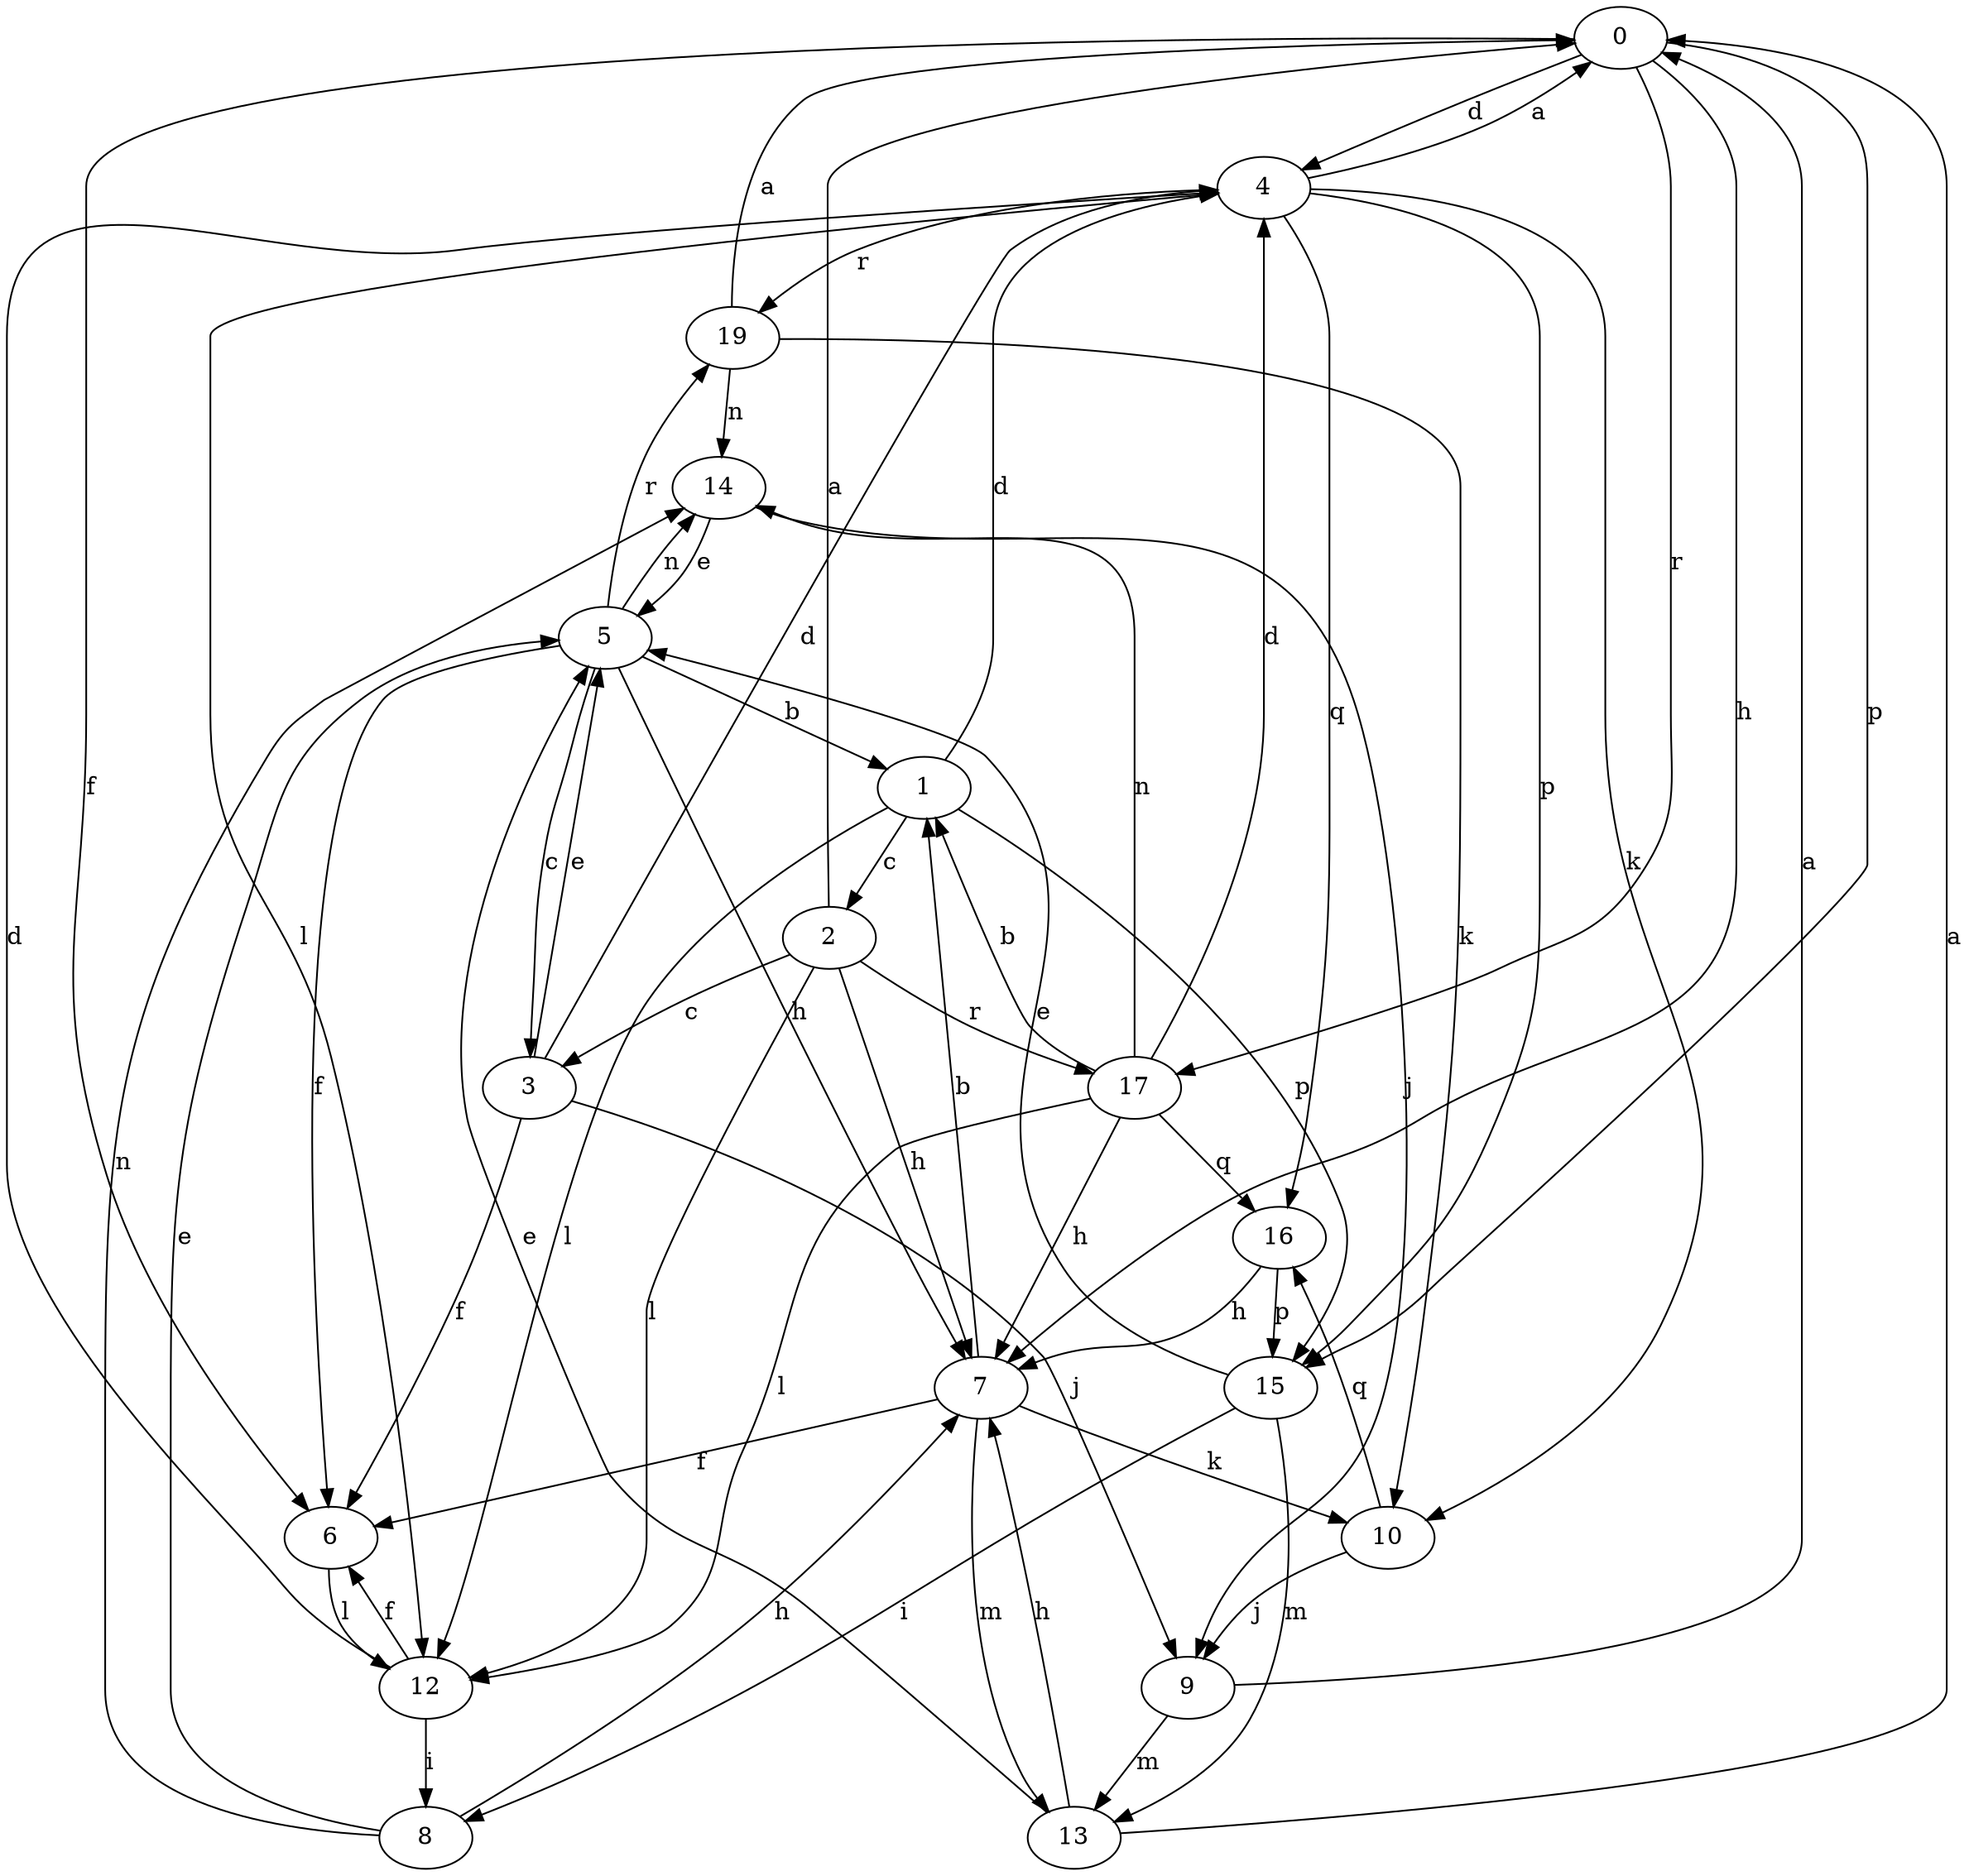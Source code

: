 strict digraph  {
0;
1;
2;
3;
4;
5;
6;
7;
8;
9;
10;
12;
13;
14;
15;
16;
17;
19;
0 -> 4  [label=d];
0 -> 6  [label=f];
0 -> 7  [label=h];
0 -> 15  [label=p];
0 -> 17  [label=r];
1 -> 2  [label=c];
1 -> 4  [label=d];
1 -> 12  [label=l];
1 -> 15  [label=p];
2 -> 0  [label=a];
2 -> 3  [label=c];
2 -> 7  [label=h];
2 -> 12  [label=l];
2 -> 17  [label=r];
3 -> 4  [label=d];
3 -> 5  [label=e];
3 -> 6  [label=f];
3 -> 9  [label=j];
4 -> 0  [label=a];
4 -> 10  [label=k];
4 -> 12  [label=l];
4 -> 15  [label=p];
4 -> 16  [label=q];
4 -> 19  [label=r];
5 -> 1  [label=b];
5 -> 3  [label=c];
5 -> 6  [label=f];
5 -> 7  [label=h];
5 -> 14  [label=n];
5 -> 19  [label=r];
6 -> 12  [label=l];
7 -> 1  [label=b];
7 -> 6  [label=f];
7 -> 10  [label=k];
7 -> 13  [label=m];
8 -> 5  [label=e];
8 -> 7  [label=h];
8 -> 14  [label=n];
9 -> 0  [label=a];
9 -> 13  [label=m];
10 -> 9  [label=j];
10 -> 16  [label=q];
12 -> 4  [label=d];
12 -> 6  [label=f];
12 -> 8  [label=i];
13 -> 0  [label=a];
13 -> 5  [label=e];
13 -> 7  [label=h];
14 -> 5  [label=e];
14 -> 9  [label=j];
15 -> 5  [label=e];
15 -> 8  [label=i];
15 -> 13  [label=m];
16 -> 7  [label=h];
16 -> 15  [label=p];
17 -> 1  [label=b];
17 -> 4  [label=d];
17 -> 7  [label=h];
17 -> 12  [label=l];
17 -> 14  [label=n];
17 -> 16  [label=q];
19 -> 0  [label=a];
19 -> 10  [label=k];
19 -> 14  [label=n];
}
